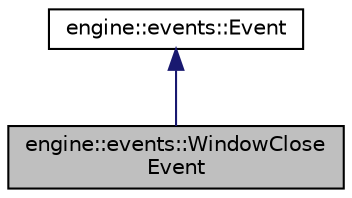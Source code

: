 digraph "engine::events::WindowCloseEvent"
{
 // LATEX_PDF_SIZE
  edge [fontname="Helvetica",fontsize="10",labelfontname="Helvetica",labelfontsize="10"];
  node [fontname="Helvetica",fontsize="10",shape=record];
  Node1 [label="engine::events::WindowClose\lEvent",height=0.2,width=0.4,color="black", fillcolor="grey75", style="filled", fontcolor="black",tooltip="Generated whenever a window is closed."];
  Node2 -> Node1 [dir="back",color="midnightblue",fontsize="10",style="solid",fontname="Helvetica"];
  Node2 [label="engine::events::Event",height=0.2,width=0.4,color="black", fillcolor="white", style="filled",URL="$classengine_1_1events_1_1Event.html",tooltip="The abstract Event class."];
}
